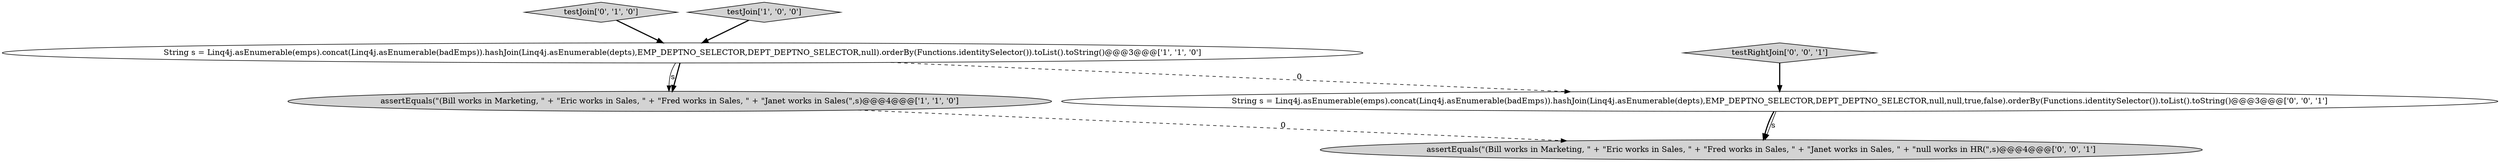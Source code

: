 digraph {
3 [style = filled, label = "testJoin['0', '1', '0']", fillcolor = lightgray, shape = diamond image = "AAA0AAABBB2BBB"];
2 [style = filled, label = "testJoin['1', '0', '0']", fillcolor = lightgray, shape = diamond image = "AAA0AAABBB1BBB"];
0 [style = filled, label = "String s = Linq4j.asEnumerable(emps).concat(Linq4j.asEnumerable(badEmps)).hashJoin(Linq4j.asEnumerable(depts),EMP_DEPTNO_SELECTOR,DEPT_DEPTNO_SELECTOR,null).orderBy(Functions.identitySelector()).toList().toString()@@@3@@@['1', '1', '0']", fillcolor = white, shape = ellipse image = "AAA0AAABBB1BBB"];
6 [style = filled, label = "assertEquals(\"(Bill works in Marketing, \" + \"Eric works in Sales, \" + \"Fred works in Sales, \" + \"Janet works in Sales, \" + \"null works in HR(\",s)@@@4@@@['0', '0', '1']", fillcolor = lightgray, shape = ellipse image = "AAA0AAABBB3BBB"];
1 [style = filled, label = "assertEquals(\"(Bill works in Marketing, \" + \"Eric works in Sales, \" + \"Fred works in Sales, \" + \"Janet works in Sales(\",s)@@@4@@@['1', '1', '0']", fillcolor = lightgray, shape = ellipse image = "AAA0AAABBB1BBB"];
4 [style = filled, label = "testRightJoin['0', '0', '1']", fillcolor = lightgray, shape = diamond image = "AAA0AAABBB3BBB"];
5 [style = filled, label = "String s = Linq4j.asEnumerable(emps).concat(Linq4j.asEnumerable(badEmps)).hashJoin(Linq4j.asEnumerable(depts),EMP_DEPTNO_SELECTOR,DEPT_DEPTNO_SELECTOR,null,null,true,false).orderBy(Functions.identitySelector()).toList().toString()@@@3@@@['0', '0', '1']", fillcolor = white, shape = ellipse image = "AAA0AAABBB3BBB"];
0->1 [style = solid, label="s"];
2->0 [style = bold, label=""];
5->6 [style = bold, label=""];
0->5 [style = dashed, label="0"];
5->6 [style = solid, label="s"];
0->1 [style = bold, label=""];
4->5 [style = bold, label=""];
1->6 [style = dashed, label="0"];
3->0 [style = bold, label=""];
}
